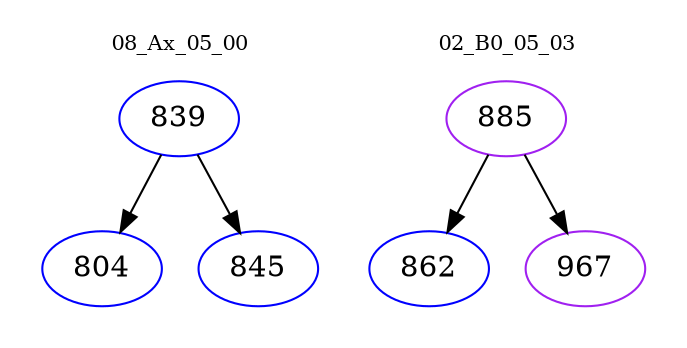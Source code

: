 digraph{
subgraph cluster_0 {
color = white
label = "08_Ax_05_00";
fontsize=10;
T0_839 [label="839", color="blue"]
T0_839 -> T0_804 [color="black"]
T0_804 [label="804", color="blue"]
T0_839 -> T0_845 [color="black"]
T0_845 [label="845", color="blue"]
}
subgraph cluster_1 {
color = white
label = "02_B0_05_03";
fontsize=10;
T1_885 [label="885", color="purple"]
T1_885 -> T1_862 [color="black"]
T1_862 [label="862", color="blue"]
T1_885 -> T1_967 [color="black"]
T1_967 [label="967", color="purple"]
}
}
